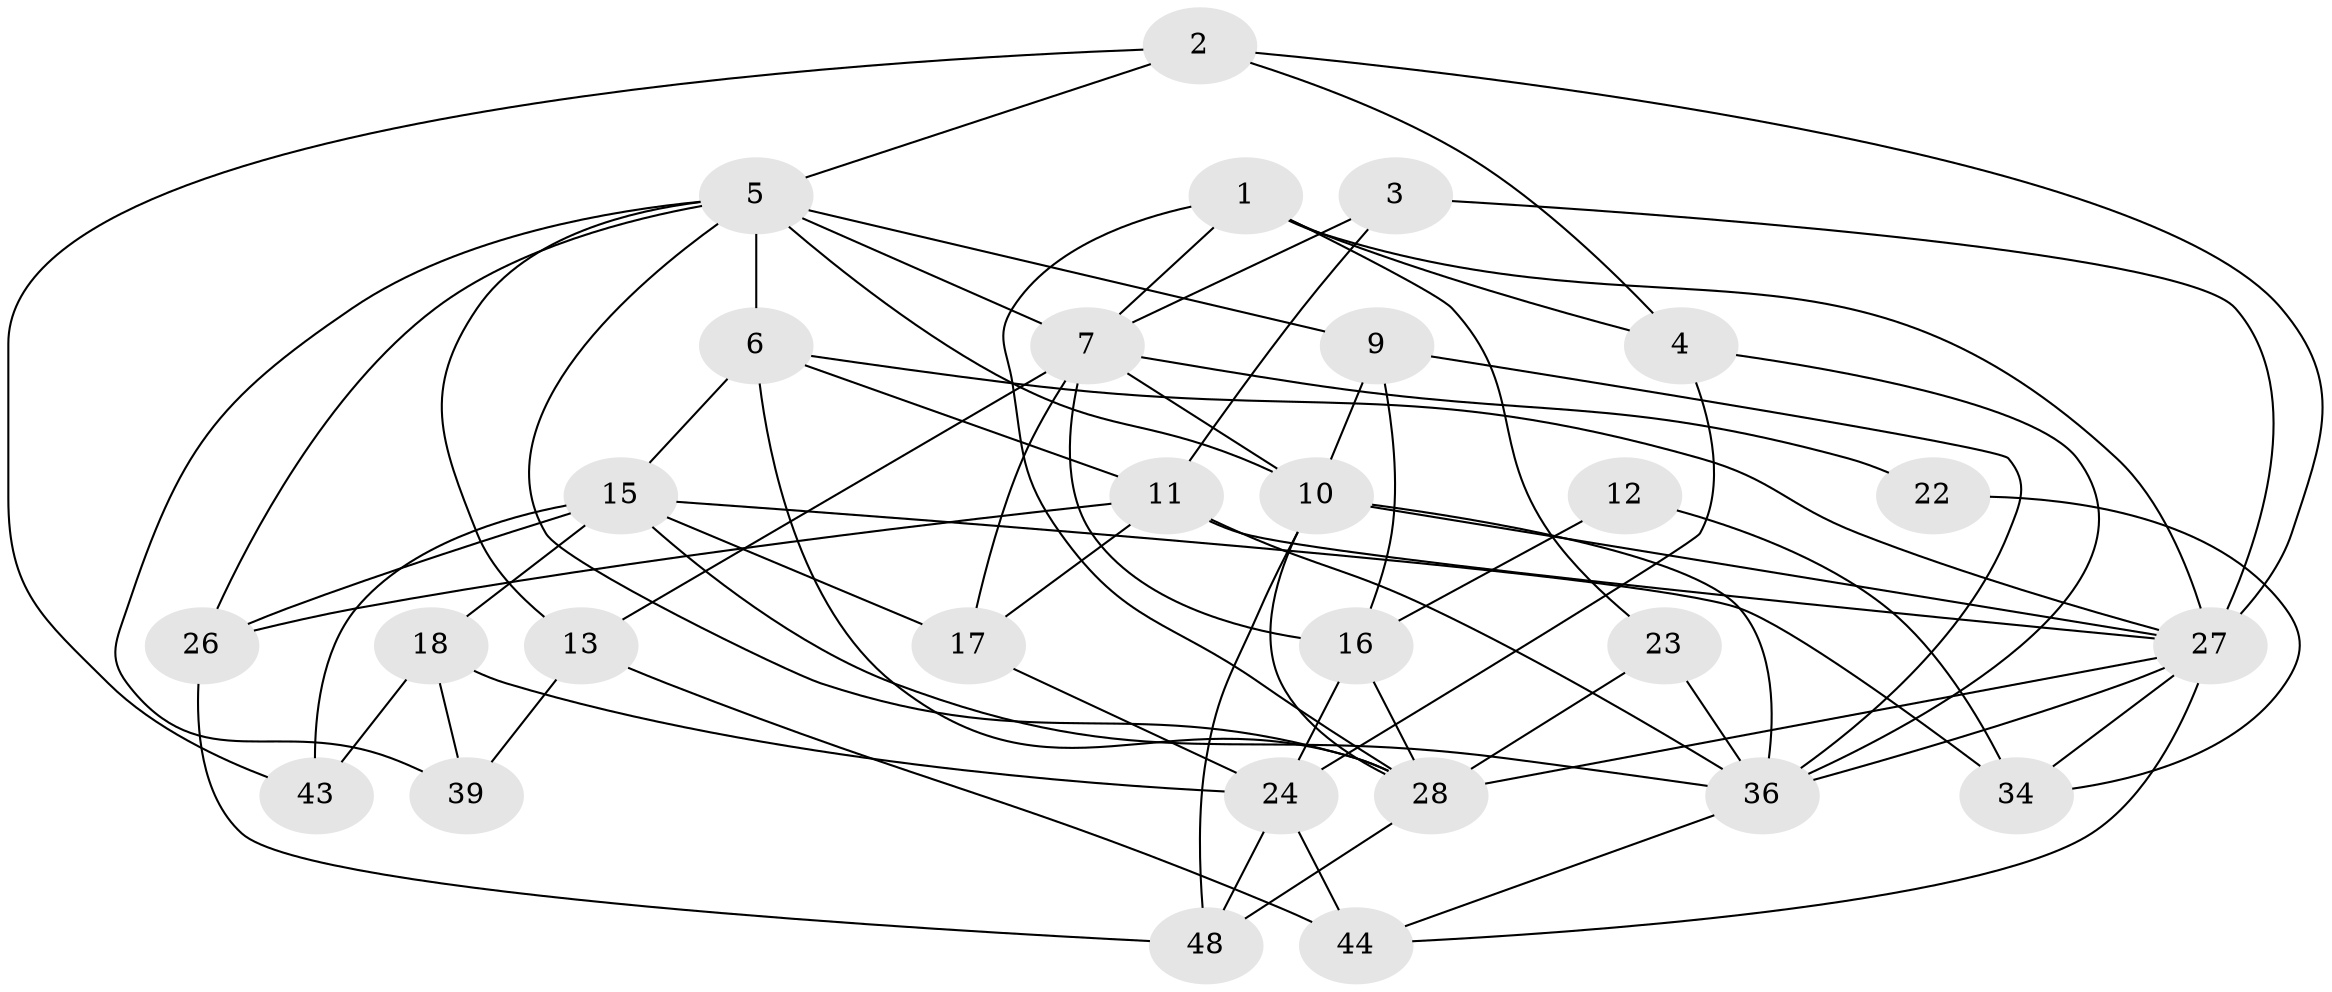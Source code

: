 // original degree distribution, {4: 0.36, 2: 0.18, 3: 0.18, 5: 0.16, 7: 0.04, 8: 0.02, 6: 0.04, 9: 0.02}
// Generated by graph-tools (version 1.1) at 2025/41/03/06/25 10:41:59]
// undirected, 28 vertices, 70 edges
graph export_dot {
graph [start="1"]
  node [color=gray90,style=filled];
  1 [super="+21"];
  2 [super="+8"];
  3;
  4 [super="+47"];
  5 [super="+14"];
  6 [super="+25"];
  7 [super="+35"];
  9 [super="+20"];
  10 [super="+33"];
  11 [super="+32"];
  12 [super="+31"];
  13 [super="+29"];
  15 [super="+19"];
  16 [super="+45"];
  17 [super="+46"];
  18;
  22;
  23 [super="+30"];
  24 [super="+37"];
  26 [super="+38"];
  27 [super="+49"];
  28 [super="+42"];
  34 [super="+40"];
  36 [super="+41"];
  39;
  43;
  44 [super="+50"];
  48;
  1 -- 23;
  1 -- 27;
  1 -- 4;
  1 -- 28;
  1 -- 7;
  2 -- 5;
  2 -- 27;
  2 -- 43;
  2 -- 4;
  3 -- 7;
  3 -- 27;
  3 -- 11;
  4 -- 24;
  4 -- 36;
  5 -- 26;
  5 -- 6;
  5 -- 39;
  5 -- 13;
  5 -- 7;
  5 -- 28;
  5 -- 9;
  5 -- 10;
  6 -- 28;
  6 -- 27;
  6 -- 11;
  6 -- 15;
  7 -- 17 [weight=2];
  7 -- 22;
  7 -- 13;
  7 -- 10;
  7 -- 16;
  9 -- 36;
  9 -- 10;
  9 -- 16;
  10 -- 28;
  10 -- 48;
  10 -- 27 [weight=2];
  10 -- 36;
  11 -- 27;
  11 -- 26;
  11 -- 36;
  11 -- 17;
  12 -- 34 [weight=3];
  12 -- 16;
  13 -- 39;
  13 -- 44 [weight=2];
  15 -- 26;
  15 -- 18;
  15 -- 34;
  15 -- 36;
  15 -- 43;
  15 -- 17;
  16 -- 24;
  16 -- 28;
  17 -- 24;
  18 -- 39;
  18 -- 43;
  18 -- 24;
  22 -- 34;
  23 -- 28;
  23 -- 36;
  24 -- 44;
  24 -- 48;
  26 -- 48;
  27 -- 44;
  27 -- 28;
  27 -- 34;
  27 -- 36;
  28 -- 48 [weight=2];
  36 -- 44;
}
